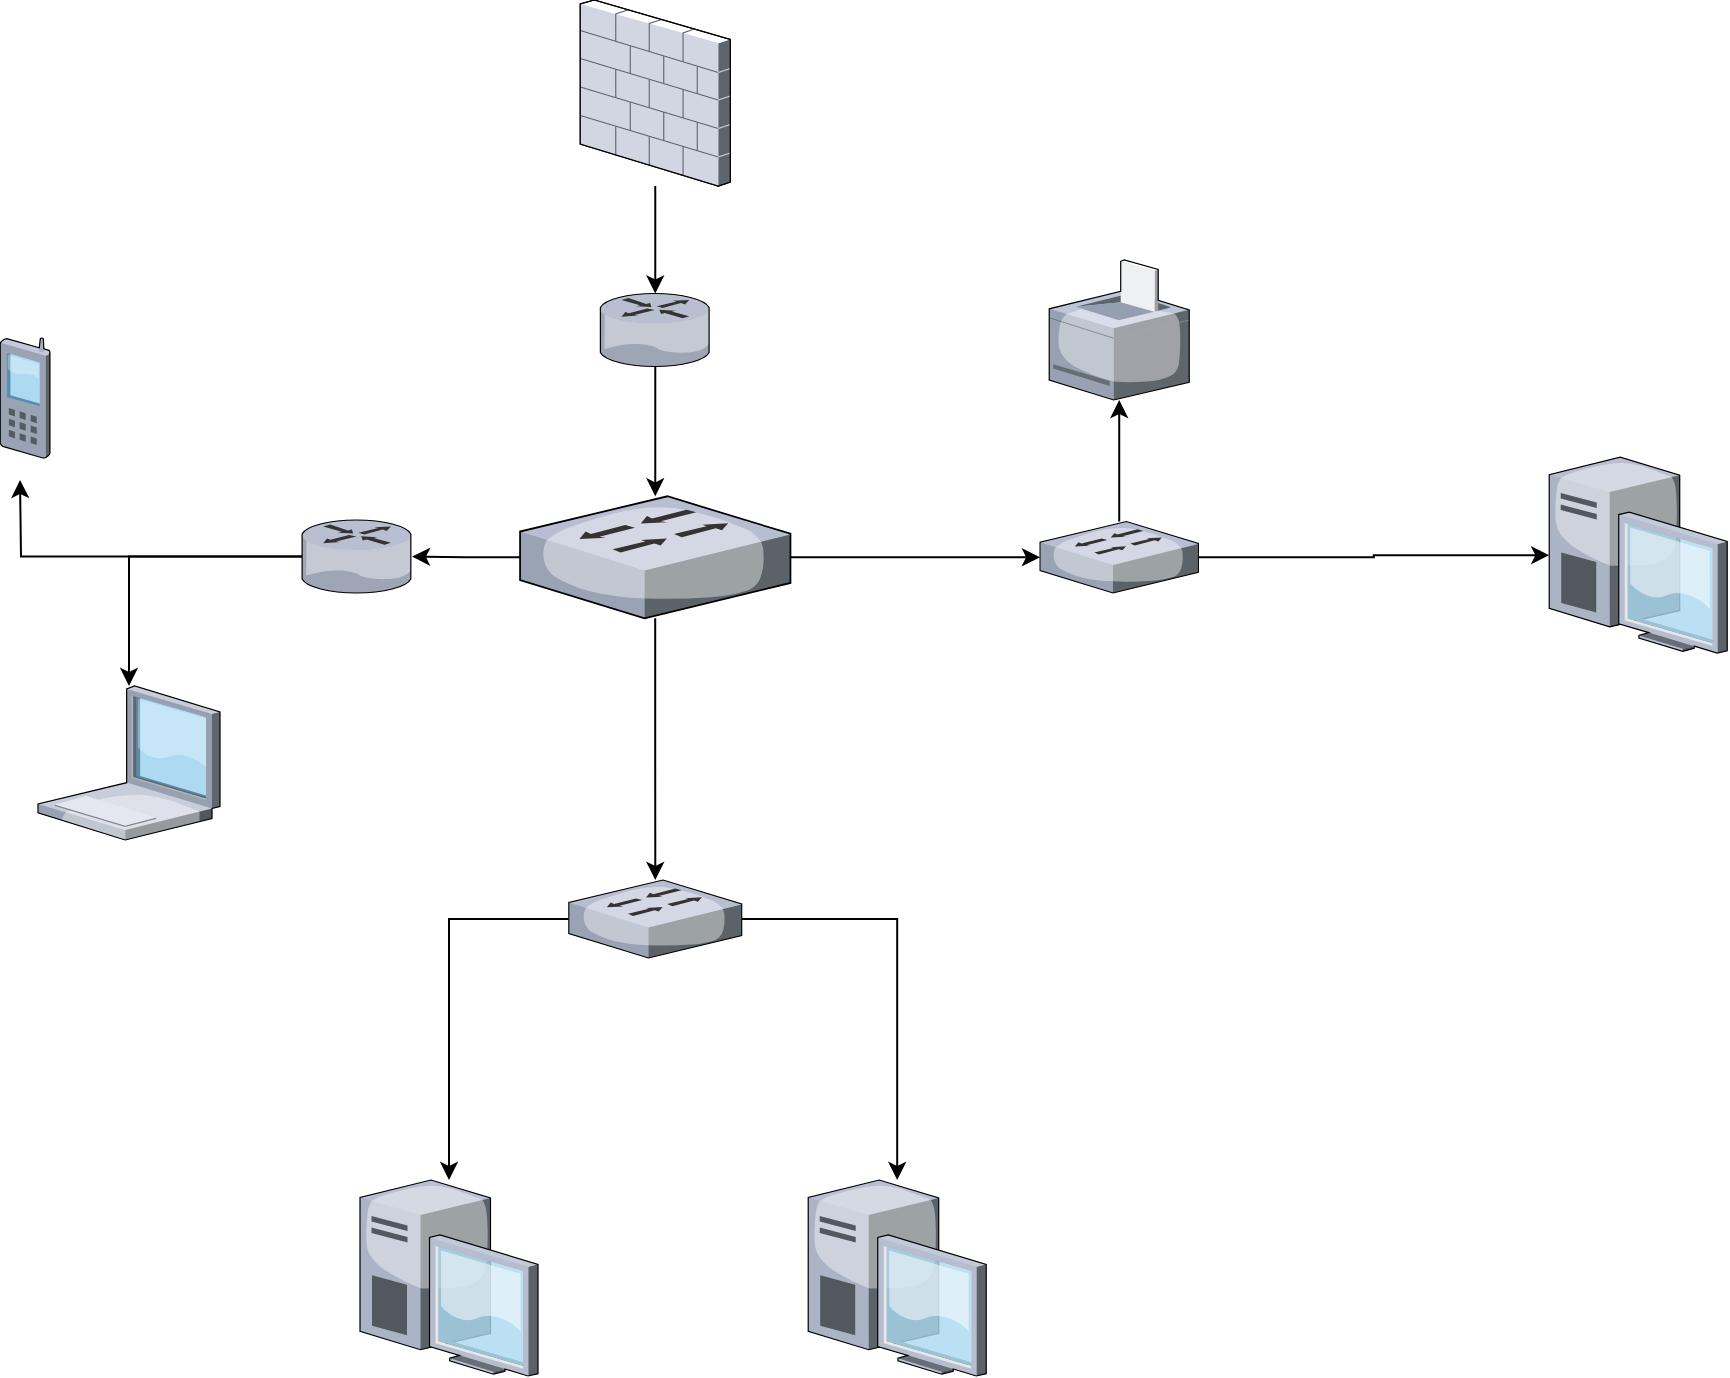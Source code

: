 <mxfile version="26.0.16">
  <diagram name="Page-1" id="822b0af5-4adb-64df-f703-e8dfc1f81529">
    <mxGraphModel dx="2390" dy="1315" grid="1" gridSize="10" guides="1" tooltips="1" connect="1" arrows="1" fold="1" page="1" pageScale="1" pageWidth="1100" pageHeight="850" background="none" math="0" shadow="0">
      <root>
        <mxCell id="0" />
        <mxCell id="1" parent="0" />
        <mxCell id="3yG0l_SP7DJqdaLY0pNt-34" style="edgeStyle=orthogonalEdgeStyle;rounded=0;orthogonalLoop=1;jettySize=auto;html=1;" edge="1" parent="1" source="3yG0l_SP7DJqdaLY0pNt-1" target="3yG0l_SP7DJqdaLY0pNt-33">
          <mxGeometry relative="1" as="geometry" />
        </mxCell>
        <mxCell id="3yG0l_SP7DJqdaLY0pNt-1" value="" style="verticalLabelPosition=bottom;sketch=0;aspect=fixed;html=1;verticalAlign=top;strokeColor=none;align=center;outlineConnect=0;shape=mxgraph.citrix.firewall;" vertex="1" parent="1">
          <mxGeometry x="400.13" y="110" width="75" height="93" as="geometry" />
        </mxCell>
        <mxCell id="3yG0l_SP7DJqdaLY0pNt-2" value="" style="verticalLabelPosition=bottom;sketch=0;aspect=fixed;html=1;verticalAlign=top;strokeColor=none;align=center;outlineConnect=0;shape=mxgraph.citrix.printer;" vertex="1" parent="1">
          <mxGeometry x="634.61" y="240" width="70" height="70" as="geometry" />
        </mxCell>
        <mxCell id="3yG0l_SP7DJqdaLY0pNt-14" style="edgeStyle=orthogonalEdgeStyle;rounded=0;orthogonalLoop=1;jettySize=auto;html=1;" edge="1" parent="1" source="3yG0l_SP7DJqdaLY0pNt-4" target="3yG0l_SP7DJqdaLY0pNt-13">
          <mxGeometry relative="1" as="geometry" />
        </mxCell>
        <mxCell id="3yG0l_SP7DJqdaLY0pNt-15" style="edgeStyle=orthogonalEdgeStyle;rounded=0;orthogonalLoop=1;jettySize=auto;html=1;" edge="1" parent="1" source="3yG0l_SP7DJqdaLY0pNt-4" target="3yG0l_SP7DJqdaLY0pNt-2">
          <mxGeometry relative="1" as="geometry" />
        </mxCell>
        <mxCell id="3yG0l_SP7DJqdaLY0pNt-4" value="" style="verticalLabelPosition=bottom;sketch=0;aspect=fixed;html=1;verticalAlign=top;strokeColor=none;align=center;outlineConnect=0;shape=mxgraph.citrix.switch;direction=east;" vertex="1" parent="1">
          <mxGeometry x="630" y="370.76" width="79.23" height="35.74" as="geometry" />
        </mxCell>
        <mxCell id="3yG0l_SP7DJqdaLY0pNt-5" value="" style="verticalLabelPosition=bottom;sketch=0;aspect=fixed;html=1;verticalAlign=top;strokeColor=none;align=center;outlineConnect=0;shape=mxgraph.citrix.laptop_1;" vertex="1" parent="1">
          <mxGeometry x="129" y="453" width="91" height="77" as="geometry" />
        </mxCell>
        <mxCell id="3yG0l_SP7DJqdaLY0pNt-6" value="" style="verticalLabelPosition=bottom;sketch=0;aspect=fixed;html=1;verticalAlign=top;strokeColor=none;align=center;outlineConnect=0;shape=mxgraph.citrix.desktop;" vertex="1" parent="1">
          <mxGeometry x="290" y="700" width="89" height="98" as="geometry" />
        </mxCell>
        <mxCell id="3yG0l_SP7DJqdaLY0pNt-7" value="" style="verticalLabelPosition=bottom;sketch=0;aspect=fixed;html=1;verticalAlign=top;strokeColor=none;align=center;outlineConnect=0;shape=mxgraph.citrix.desktop;" vertex="1" parent="1">
          <mxGeometry x="514.11" y="700" width="89" height="98" as="geometry" />
        </mxCell>
        <mxCell id="3yG0l_SP7DJqdaLY0pNt-11" style="edgeStyle=orthogonalEdgeStyle;rounded=0;orthogonalLoop=1;jettySize=auto;html=1;" edge="1" parent="1" source="3yG0l_SP7DJqdaLY0pNt-9" target="3yG0l_SP7DJqdaLY0pNt-6">
          <mxGeometry relative="1" as="geometry" />
        </mxCell>
        <mxCell id="3yG0l_SP7DJqdaLY0pNt-12" style="edgeStyle=orthogonalEdgeStyle;rounded=0;orthogonalLoop=1;jettySize=auto;html=1;" edge="1" parent="1" source="3yG0l_SP7DJqdaLY0pNt-9" target="3yG0l_SP7DJqdaLY0pNt-7">
          <mxGeometry relative="1" as="geometry" />
        </mxCell>
        <mxCell id="3yG0l_SP7DJqdaLY0pNt-9" value="" style="verticalLabelPosition=bottom;sketch=0;aspect=fixed;html=1;verticalAlign=top;strokeColor=none;align=center;outlineConnect=0;shape=mxgraph.citrix.switch;" vertex="1" parent="1">
          <mxGeometry x="394.4" y="550" width="86.46" height="39" as="geometry" />
        </mxCell>
        <mxCell id="3yG0l_SP7DJqdaLY0pNt-13" value="" style="verticalLabelPosition=bottom;sketch=0;aspect=fixed;html=1;verticalAlign=top;strokeColor=none;align=center;outlineConnect=0;shape=mxgraph.citrix.desktop;" vertex="1" parent="1">
          <mxGeometry x="884.61" y="338.58" width="89" height="98" as="geometry" />
        </mxCell>
        <mxCell id="3yG0l_SP7DJqdaLY0pNt-18" style="edgeStyle=orthogonalEdgeStyle;rounded=0;orthogonalLoop=1;jettySize=auto;html=1;" edge="1" parent="1" source="3yG0l_SP7DJqdaLY0pNt-16" target="3yG0l_SP7DJqdaLY0pNt-5">
          <mxGeometry relative="1" as="geometry" />
        </mxCell>
        <mxCell id="3yG0l_SP7DJqdaLY0pNt-23" style="edgeStyle=orthogonalEdgeStyle;rounded=0;orthogonalLoop=1;jettySize=auto;html=1;" edge="1" parent="1" source="3yG0l_SP7DJqdaLY0pNt-16">
          <mxGeometry relative="1" as="geometry">
            <mxPoint x="120" y="350" as="targetPoint" />
          </mxGeometry>
        </mxCell>
        <mxCell id="3yG0l_SP7DJqdaLY0pNt-16" value="" style="verticalLabelPosition=bottom;sketch=0;aspect=fixed;html=1;verticalAlign=top;strokeColor=none;align=center;outlineConnect=0;shape=mxgraph.citrix.router;" vertex="1" parent="1">
          <mxGeometry x="261" y="370" width="55" height="36.5" as="geometry" />
        </mxCell>
        <mxCell id="3yG0l_SP7DJqdaLY0pNt-22" value="" style="verticalLabelPosition=bottom;sketch=0;aspect=fixed;html=1;verticalAlign=top;strokeColor=none;align=center;outlineConnect=0;shape=mxgraph.citrix.cell_phone;" vertex="1" parent="1">
          <mxGeometry x="110" y="279" width="25" height="60" as="geometry" />
        </mxCell>
        <mxCell id="3yG0l_SP7DJqdaLY0pNt-28" style="edgeStyle=orthogonalEdgeStyle;rounded=0;orthogonalLoop=1;jettySize=auto;html=1;" edge="1" parent="1" source="3yG0l_SP7DJqdaLY0pNt-27" target="3yG0l_SP7DJqdaLY0pNt-16">
          <mxGeometry relative="1" as="geometry" />
        </mxCell>
        <mxCell id="3yG0l_SP7DJqdaLY0pNt-30" value="" style="edgeStyle=orthogonalEdgeStyle;rounded=0;orthogonalLoop=1;jettySize=auto;html=1;" edge="1" parent="1" source="3yG0l_SP7DJqdaLY0pNt-27" target="3yG0l_SP7DJqdaLY0pNt-4">
          <mxGeometry relative="1" as="geometry">
            <mxPoint x="585.23" y="388.63" as="targetPoint" />
          </mxGeometry>
        </mxCell>
        <mxCell id="3yG0l_SP7DJqdaLY0pNt-32" style="edgeStyle=orthogonalEdgeStyle;rounded=0;orthogonalLoop=1;jettySize=auto;html=1;" edge="1" parent="1" source="3yG0l_SP7DJqdaLY0pNt-27" target="3yG0l_SP7DJqdaLY0pNt-9">
          <mxGeometry relative="1" as="geometry" />
        </mxCell>
        <mxCell id="3yG0l_SP7DJqdaLY0pNt-27" value="" style="verticalLabelPosition=bottom;sketch=0;aspect=fixed;html=1;verticalAlign=top;strokeColor=none;align=center;outlineConnect=0;shape=mxgraph.citrix.switch;" vertex="1" parent="1">
          <mxGeometry x="370.03" y="358.14" width="135.2" height="60.98" as="geometry" />
        </mxCell>
        <mxCell id="3yG0l_SP7DJqdaLY0pNt-35" style="edgeStyle=orthogonalEdgeStyle;rounded=0;orthogonalLoop=1;jettySize=auto;html=1;" edge="1" parent="1" source="3yG0l_SP7DJqdaLY0pNt-33" target="3yG0l_SP7DJqdaLY0pNt-27">
          <mxGeometry relative="1" as="geometry" />
        </mxCell>
        <mxCell id="3yG0l_SP7DJqdaLY0pNt-33" value="" style="verticalLabelPosition=bottom;sketch=0;aspect=fixed;html=1;verticalAlign=top;strokeColor=none;align=center;outlineConnect=0;shape=mxgraph.citrix.router;" vertex="1" parent="1">
          <mxGeometry x="410.13" y="256.75" width="55" height="36.5" as="geometry" />
        </mxCell>
      </root>
    </mxGraphModel>
  </diagram>
</mxfile>
